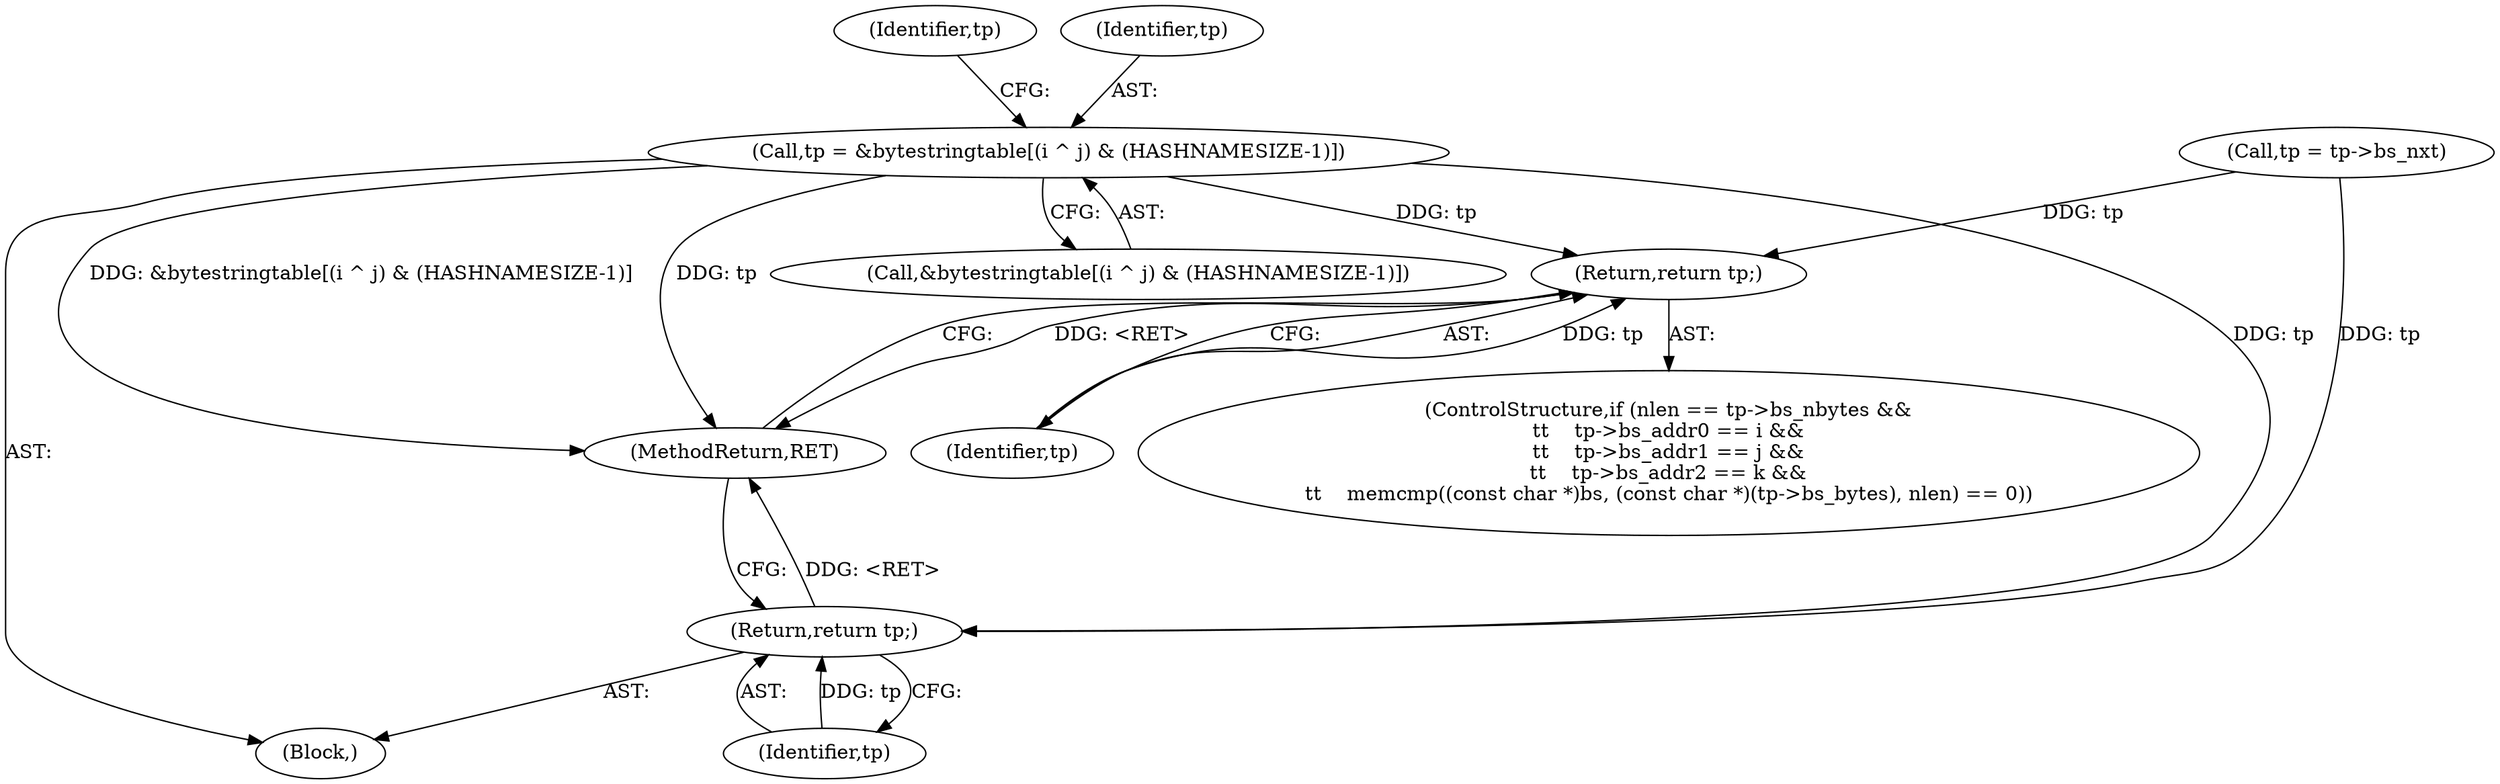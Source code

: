 digraph "0_tcpdump_730fc35968c5433b9e2a829779057f4f9495dc51_1@array" {
"1000186" [label="(Call,tp = &bytestringtable[(i ^ j) & (HASHNAMESIZE-1)])"];
"1000239" [label="(Return,return tp;)"];
"1000313" [label="(Return,return tp;)"];
"1000104" [label="(Block,)"];
"1000313" [label="(Return,return tp;)"];
"1000240" [label="(Identifier,tp)"];
"1000314" [label="(Identifier,tp)"];
"1000186" [label="(Call,tp = &bytestringtable[(i ^ j) & (HASHNAMESIZE-1)])"];
"1000315" [label="(MethodReturn,RET)"];
"1000242" [label="(Call,tp = tp->bs_nxt)"];
"1000200" [label="(Identifier,tp)"];
"1000239" [label="(Return,return tp;)"];
"1000202" [label="(ControlStructure,if (nlen == tp->bs_nbytes &&\n\t\t    tp->bs_addr0 == i &&\n\t\t    tp->bs_addr1 == j &&\n\t\t    tp->bs_addr2 == k &&\n\t\t    memcmp((const char *)bs, (const char *)(tp->bs_bytes), nlen) == 0))"];
"1000187" [label="(Identifier,tp)"];
"1000188" [label="(Call,&bytestringtable[(i ^ j) & (HASHNAMESIZE-1)])"];
"1000186" -> "1000104"  [label="AST: "];
"1000186" -> "1000188"  [label="CFG: "];
"1000187" -> "1000186"  [label="AST: "];
"1000188" -> "1000186"  [label="AST: "];
"1000200" -> "1000186"  [label="CFG: "];
"1000186" -> "1000315"  [label="DDG: &bytestringtable[(i ^ j) & (HASHNAMESIZE-1)]"];
"1000186" -> "1000315"  [label="DDG: tp"];
"1000186" -> "1000239"  [label="DDG: tp"];
"1000186" -> "1000313"  [label="DDG: tp"];
"1000239" -> "1000202"  [label="AST: "];
"1000239" -> "1000240"  [label="CFG: "];
"1000240" -> "1000239"  [label="AST: "];
"1000315" -> "1000239"  [label="CFG: "];
"1000239" -> "1000315"  [label="DDG: <RET>"];
"1000240" -> "1000239"  [label="DDG: tp"];
"1000242" -> "1000239"  [label="DDG: tp"];
"1000313" -> "1000104"  [label="AST: "];
"1000313" -> "1000314"  [label="CFG: "];
"1000314" -> "1000313"  [label="AST: "];
"1000315" -> "1000313"  [label="CFG: "];
"1000313" -> "1000315"  [label="DDG: <RET>"];
"1000314" -> "1000313"  [label="DDG: tp"];
"1000242" -> "1000313"  [label="DDG: tp"];
}
